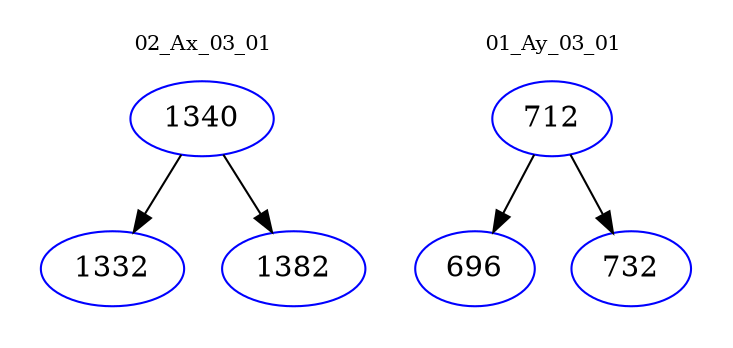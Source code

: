 digraph{
subgraph cluster_0 {
color = white
label = "02_Ax_03_01";
fontsize=10;
T0_1340 [label="1340", color="blue"]
T0_1340 -> T0_1332 [color="black"]
T0_1332 [label="1332", color="blue"]
T0_1340 -> T0_1382 [color="black"]
T0_1382 [label="1382", color="blue"]
}
subgraph cluster_1 {
color = white
label = "01_Ay_03_01";
fontsize=10;
T1_712 [label="712", color="blue"]
T1_712 -> T1_696 [color="black"]
T1_696 [label="696", color="blue"]
T1_712 -> T1_732 [color="black"]
T1_732 [label="732", color="blue"]
}
}

